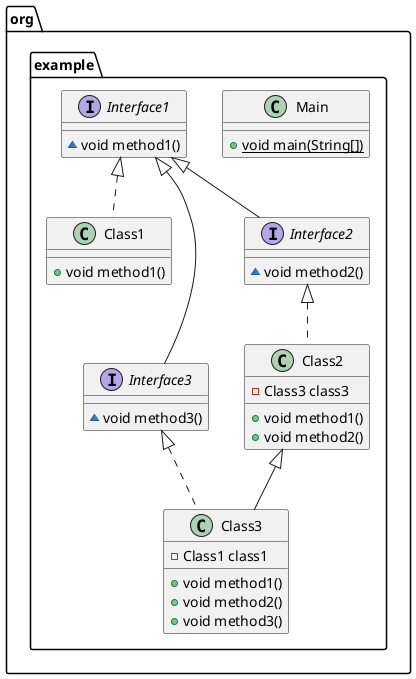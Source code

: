 @startuml
class org.example.Class1 {
+ void method1()
}

class org.example.Main {
+ {static} void main(String[])
}

interface org.example.Interface3 {
~ void method3()
}

class org.example.Class2 {
- Class3 class3
+ void method1()
+ void method2()
}


class org.example.Class3 {
- Class1 class1
+ void method1()
+ void method2()
+ void method3()
}


interface org.example.Interface1 {
~ void method1()
}

interface org.example.Interface2 {
~ void method2()
}



org.example.Interface1 <|.. org.example.Class1
org.example.Interface1 <|-- org.example.Interface3
org.example.Interface2 <|.. org.example.Class2
org.example.Interface3 <|.. org.example.Class3
org.example.Class2 <|-- org.example.Class3
org.example.Interface1 <|-- org.example.Interface2
@enduml